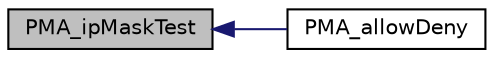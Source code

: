 digraph G
{
  edge [fontname="Helvetica",fontsize="10",labelfontname="Helvetica",labelfontsize="10"];
  node [fontname="Helvetica",fontsize="10",shape=record];
  rankdir="LR";
  Node1 [label="PMA_ipMaskTest",height=0.2,width=0.4,color="black", fillcolor="grey75", style="filled" fontcolor="black"];
  Node1 -> Node2 [dir="back",color="midnightblue",fontsize="10",style="solid",fontname="Helvetica"];
  Node2 [label="PMA_allowDeny",height=0.2,width=0.4,color="black", fillcolor="white", style="filled",URL="$ip__allow__deny_8lib_8php.html#a992ae3203025e4ed5f0d66355032dff6",tooltip="Runs through IP Allow/Deny rules the use of it below for more information."];
}
